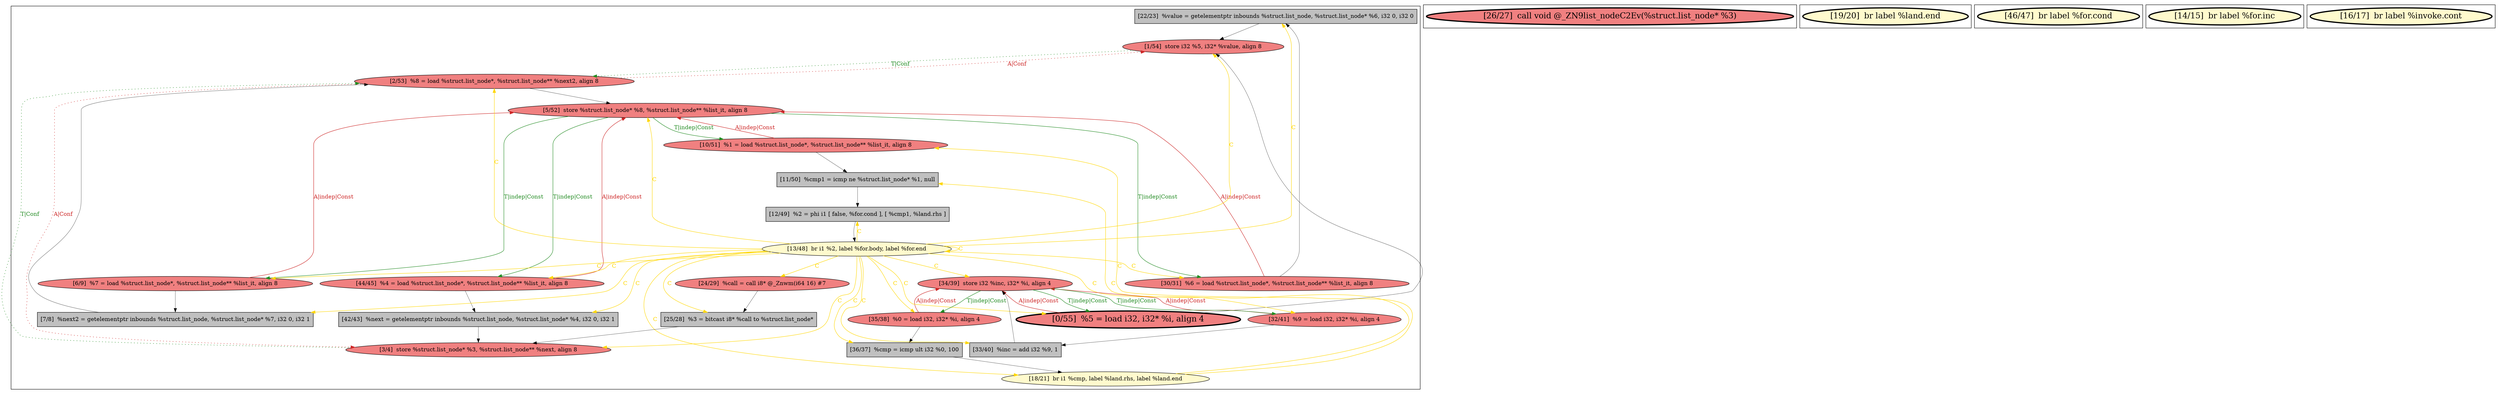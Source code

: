 
digraph G {





subgraph cluster4 {


node433 [fillcolor=grey,label="[22/23]  %value = getelementptr inbounds %struct.list_node, %struct.list_node* %6, i32 0, i32 0",shape=rectangle,style=filled ]
node434 [fillcolor=lightcoral,label="[24/29]  %call = call i8* @_Znwm(i64 16) #7",shape=ellipse,style=filled ]
node432 [fillcolor=grey,label="[42/43]  %next = getelementptr inbounds %struct.list_node, %struct.list_node* %4, i32 0, i32 1",shape=rectangle,style=filled ]
node435 [fillcolor=lightcoral,label="[44/45]  %4 = load %struct.list_node*, %struct.list_node** %list_it, align 8",shape=ellipse,style=filled ]
node430 [fillcolor=lightcoral,label="[3/4]  store %struct.list_node* %3, %struct.list_node** %next, align 8",shape=ellipse,style=filled ]
node419 [fillcolor=lightcoral,label="[1/54]  store i32 %5, i32* %value, align 8",shape=ellipse,style=filled ]
node426 [fillcolor=lightcoral,label="[5/52]  store %struct.list_node* %8, %struct.list_node** %list_it, align 8",shape=ellipse,style=filled ]
node436 [fillcolor=lightcoral,label="[6/9]  %7 = load %struct.list_node*, %struct.list_node** %list_it, align 8",shape=ellipse,style=filled ]
node418 [fillcolor=lightcoral,label="[30/31]  %6 = load %struct.list_node*, %struct.list_node** %list_it, align 8",shape=ellipse,style=filled ]
node417 [fillcolor=lemonchiffon,label="[18/21]  br i1 %cmp, label %land.rhs, label %land.end",shape=ellipse,style=filled ]
node416 [fillcolor=grey,label="[36/37]  %cmp = icmp ult i32 %0, 100",shape=rectangle,style=filled ]
node415 [fillcolor=lightcoral,label="[35/38]  %0 = load i32, i32* %i, align 4",shape=ellipse,style=filled ]
node427 [fillcolor=grey,label="[7/8]  %next2 = getelementptr inbounds %struct.list_node, %struct.list_node* %7, i32 0, i32 1",shape=rectangle,style=filled ]
node421 [fillcolor=grey,label="[12/49]  %2 = phi i1 [ false, %for.cond ], [ %cmp1, %land.rhs ]",shape=rectangle,style=filled ]
node422 [penwidth=3.0,fontsize=20,fillcolor=lightcoral,label="[0/55]  %5 = load i32, i32* %i, align 4",shape=ellipse,style=filled ]
node431 [fillcolor=lightcoral,label="[10/51]  %1 = load %struct.list_node*, %struct.list_node** %list_it, align 8",shape=ellipse,style=filled ]
node423 [fillcolor=lemonchiffon,label="[13/48]  br i1 %2, label %for.body, label %for.end",shape=ellipse,style=filled ]
node420 [fillcolor=grey,label="[11/50]  %cmp1 = icmp ne %struct.list_node* %1, null",shape=rectangle,style=filled ]
node429 [fillcolor=lightcoral,label="[32/41]  %9 = load i32, i32* %i, align 4",shape=ellipse,style=filled ]
node414 [fillcolor=grey,label="[33/40]  %inc = add i32 %9, 1",shape=rectangle,style=filled ]
node424 [fillcolor=lightcoral,label="[34/39]  store i32 %inc, i32* %i, align 4",shape=ellipse,style=filled ]
node425 [fillcolor=grey,label="[25/28]  %3 = bitcast i8* %call to %struct.list_node*",shape=rectangle,style=filled ]
node428 [fillcolor=lightcoral,label="[2/53]  %8 = load %struct.list_node*, %struct.list_node** %next2, align 8",shape=ellipse,style=filled ]

node423->node433 [style=solid,color=gold,label="C",penwidth=1.0,fontcolor=gold ]
node423->node432 [style=solid,color=gold,label="C",penwidth=1.0,fontcolor=gold ]
node423->node427 [style=solid,color=gold,label="C",penwidth=1.0,fontcolor=gold ]
node427->node428 [style=solid,color=black,label="",penwidth=0.5,fontcolor=black ]
node423->node428 [style=solid,color=gold,label="C",penwidth=1.0,fontcolor=gold ]
node423->node434 [style=solid,color=gold,label="C",penwidth=1.0,fontcolor=gold ]
node423->node435 [style=solid,color=gold,label="C",penwidth=1.0,fontcolor=gold ]
node426->node435 [style=solid,color=forestgreen,label="T|indep|Const",penwidth=1.0,fontcolor=forestgreen ]
node429->node414 [style=solid,color=black,label="",penwidth=0.5,fontcolor=black ]
node435->node426 [style=solid,color=firebrick3,label="A|indep|Const",penwidth=1.0,fontcolor=firebrick3 ]
node423->node424 [style=solid,color=gold,label="C",penwidth=1.0,fontcolor=gold ]
node423->node423 [style=solid,color=gold,label="C",penwidth=1.0,fontcolor=gold ]
node423->node425 [style=solid,color=gold,label="C",penwidth=1.0,fontcolor=gold ]
node423->node436 [style=solid,color=gold,label="C",penwidth=1.0,fontcolor=gold ]
node423->node417 [style=solid,color=gold,label="C",penwidth=1.0,fontcolor=gold ]
node424->node429 [style=solid,color=forestgreen,label="T|indep|Const",penwidth=1.0,fontcolor=forestgreen ]
node419->node428 [style=dotted,color=forestgreen,label="T|Conf",penwidth=1.0,fontcolor=forestgreen ]
node429->node424 [style=solid,color=firebrick3,label="A|indep|Const",penwidth=1.0,fontcolor=firebrick3 ]
node430->node428 [style=dotted,color=forestgreen,label="T|Conf",penwidth=1.0,fontcolor=forestgreen ]
node417->node420 [style=solid,color=gold,label="C",penwidth=1.0,fontcolor=gold ]
node422->node424 [style=solid,color=firebrick3,label="A|indep|Const",penwidth=1.0,fontcolor=firebrick3 ]
node415->node416 [style=solid,color=black,label="",penwidth=0.5,fontcolor=black ]
node431->node420 [style=solid,color=black,label="",penwidth=0.5,fontcolor=black ]
node431->node426 [style=solid,color=firebrick3,label="A|indep|Const",penwidth=1.0,fontcolor=firebrick3 ]
node433->node419 [style=solid,color=black,label="",penwidth=0.5,fontcolor=black ]
node423->node418 [style=solid,color=gold,label="C",penwidth=1.0,fontcolor=gold ]
node418->node433 [style=solid,color=black,label="",penwidth=0.5,fontcolor=black ]
node426->node436 [style=solid,color=forestgreen,label="T|indep|Const",penwidth=1.0,fontcolor=forestgreen ]
node423->node414 [style=solid,color=gold,label="C",penwidth=1.0,fontcolor=gold ]
node423->node419 [style=solid,color=gold,label="C",penwidth=1.0,fontcolor=gold ]
node414->node424 [style=solid,color=black,label="",penwidth=0.5,fontcolor=black ]
node432->node430 [style=solid,color=black,label="",penwidth=0.5,fontcolor=black ]
node428->node426 [style=solid,color=black,label="",penwidth=0.5,fontcolor=black ]
node423->node422 [style=solid,color=gold,label="C",penwidth=1.0,fontcolor=gold ]
node426->node431 [style=solid,color=forestgreen,label="T|indep|Const",penwidth=1.0,fontcolor=forestgreen ]
node423->node429 [style=solid,color=gold,label="C",penwidth=1.0,fontcolor=gold ]
node435->node432 [style=solid,color=black,label="",penwidth=0.5,fontcolor=black ]
node428->node430 [style=dotted,color=firebrick3,label="A|Conf",penwidth=1.0,fontcolor=firebrick3 ]
node436->node426 [style=solid,color=firebrick3,label="A|indep|Const",penwidth=1.0,fontcolor=firebrick3 ]
node434->node425 [style=solid,color=black,label="",penwidth=0.5,fontcolor=black ]
node424->node422 [style=solid,color=forestgreen,label="T|indep|Const",penwidth=1.0,fontcolor=forestgreen ]
node428->node419 [style=dotted,color=firebrick3,label="A|Conf",penwidth=1.0,fontcolor=firebrick3 ]
node425->node430 [style=solid,color=black,label="",penwidth=0.5,fontcolor=black ]
node418->node426 [style=solid,color=firebrick3,label="A|indep|Const",penwidth=1.0,fontcolor=firebrick3 ]
node424->node415 [style=solid,color=forestgreen,label="T|indep|Const",penwidth=1.0,fontcolor=forestgreen ]
node426->node418 [style=solid,color=forestgreen,label="T|indep|Const",penwidth=1.0,fontcolor=forestgreen ]
node423->node415 [style=solid,color=gold,label="C",penwidth=1.0,fontcolor=gold ]
node421->node423 [style=solid,color=black,label="",penwidth=0.5,fontcolor=black ]
node436->node427 [style=solid,color=black,label="",penwidth=0.5,fontcolor=black ]
node423->node421 [style=solid,color=gold,label="C",penwidth=1.0,fontcolor=gold ]
node423->node430 [style=solid,color=gold,label="C",penwidth=1.0,fontcolor=gold ]
node420->node421 [style=solid,color=black,label="",penwidth=0.5,fontcolor=black ]
node415->node424 [style=solid,color=firebrick3,label="A|indep|Const",penwidth=1.0,fontcolor=firebrick3 ]
node423->node416 [style=solid,color=gold,label="C",penwidth=1.0,fontcolor=gold ]
node423->node426 [style=solid,color=gold,label="C",penwidth=1.0,fontcolor=gold ]
node422->node419 [style=solid,color=black,label="",penwidth=0.5,fontcolor=black ]
node416->node417 [style=solid,color=black,label="",penwidth=0.5,fontcolor=black ]
node417->node431 [style=solid,color=gold,label="C",penwidth=1.0,fontcolor=gold ]


}

subgraph cluster3 {


node413 [penwidth=3.0,fontsize=20,fillcolor=lightcoral,label="[26/27]  call void @_ZN9list_nodeC2Ev(%struct.list_node* %3)",shape=ellipse,style=filled ]



}

subgraph cluster2 {


node412 [penwidth=3.0,fontsize=20,fillcolor=lemonchiffon,label="[19/20]  br label %land.end",shape=ellipse,style=filled ]



}

subgraph cluster5 {


node437 [penwidth=3.0,fontsize=20,fillcolor=lemonchiffon,label="[46/47]  br label %for.cond",shape=ellipse,style=filled ]



}

subgraph cluster0 {


node410 [penwidth=3.0,fontsize=20,fillcolor=lemonchiffon,label="[14/15]  br label %for.inc",shape=ellipse,style=filled ]



}

subgraph cluster1 {


node411 [penwidth=3.0,fontsize=20,fillcolor=lemonchiffon,label="[16/17]  br label %invoke.cont",shape=ellipse,style=filled ]



}

}
